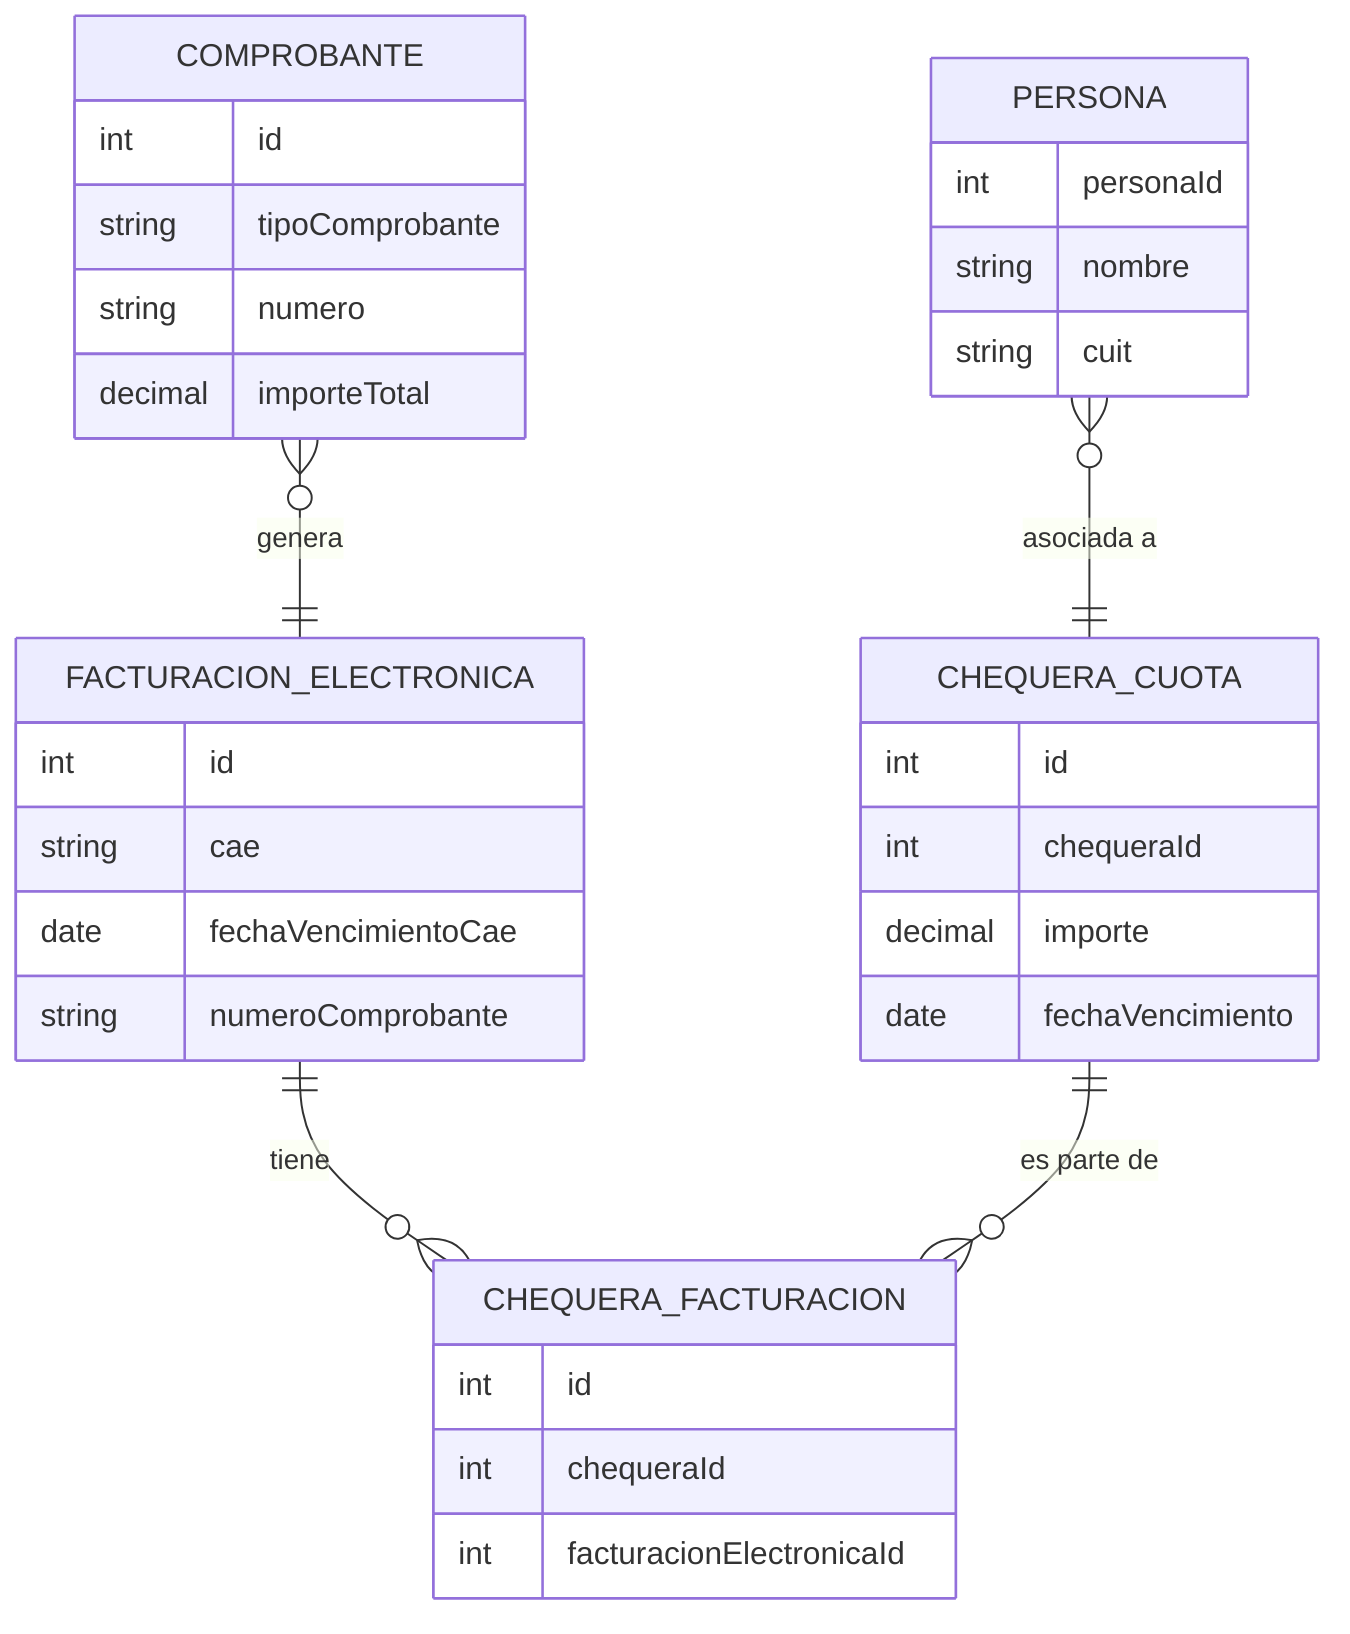 erDiagram
    FACTURACION_ELECTRONICA {
        int id
        string cae
        date fechaVencimientoCae
        string numeroComprobante
    }

    CHEQUERA_FACTURACION {
        int id
        int chequeraId
        int facturacionElectronicaId
    }

    CHEQUERA_CUOTA {
        int id
        int chequeraId
        decimal importe
        date fechaVencimiento
    }

    COMPROBANTE {
        int id
        string tipoComprobante
        string numero
        decimal importeTotal
    }

    PERSONA {
        int personaId
        string nombre
        string cuit
    }

    FACTURACION_ELECTRONICA ||--o{ CHEQUERA_FACTURACION : "tiene"
    CHEQUERA_CUOTA ||--o{ CHEQUERA_FACTURACION : "es parte de"
    COMPROBANTE }o--|| FACTURACION_ELECTRONICA : "genera"
    PERSONA }o--|| CHEQUERA_CUOTA : "asociada a"